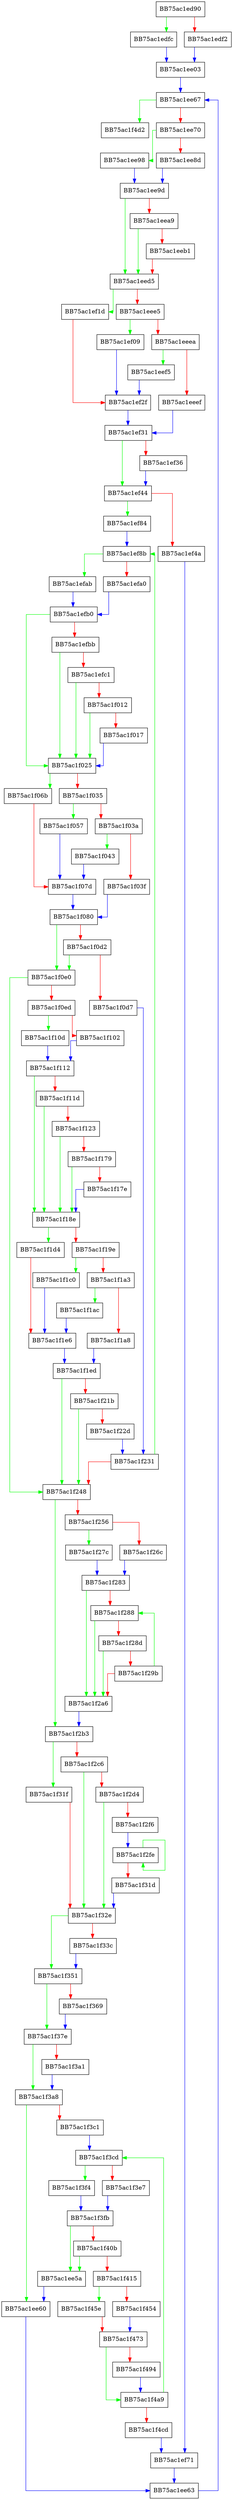 digraph ZSTD_compressBlock_lazy2_dictMatchState {
  node [shape="box"];
  graph [splines=ortho];
  BB75ac1ed90 -> BB75ac1edfc [color="green"];
  BB75ac1ed90 -> BB75ac1edf2 [color="red"];
  BB75ac1edf2 -> BB75ac1ee03 [color="blue"];
  BB75ac1edfc -> BB75ac1ee03 [color="blue"];
  BB75ac1ee03 -> BB75ac1ee67 [color="blue"];
  BB75ac1ee5a -> BB75ac1ee60 [color="blue"];
  BB75ac1ee60 -> BB75ac1ee63 [color="blue"];
  BB75ac1ee63 -> BB75ac1ee67 [color="blue"];
  BB75ac1ee67 -> BB75ac1f4d2 [color="green"];
  BB75ac1ee67 -> BB75ac1ee70 [color="red"];
  BB75ac1ee70 -> BB75ac1ee98 [color="green"];
  BB75ac1ee70 -> BB75ac1ee8d [color="red"];
  BB75ac1ee8d -> BB75ac1ee9d [color="blue"];
  BB75ac1ee98 -> BB75ac1ee9d [color="blue"];
  BB75ac1ee9d -> BB75ac1eed5 [color="green"];
  BB75ac1ee9d -> BB75ac1eea9 [color="red"];
  BB75ac1eea9 -> BB75ac1eed5 [color="green"];
  BB75ac1eea9 -> BB75ac1eeb1 [color="red"];
  BB75ac1eeb1 -> BB75ac1eed5 [color="red"];
  BB75ac1eed5 -> BB75ac1ef1d [color="green"];
  BB75ac1eed5 -> BB75ac1eee5 [color="red"];
  BB75ac1eee5 -> BB75ac1ef09 [color="green"];
  BB75ac1eee5 -> BB75ac1eeea [color="red"];
  BB75ac1eeea -> BB75ac1eef5 [color="green"];
  BB75ac1eeea -> BB75ac1eeef [color="red"];
  BB75ac1eeef -> BB75ac1ef31 [color="blue"];
  BB75ac1eef5 -> BB75ac1ef2f [color="blue"];
  BB75ac1ef09 -> BB75ac1ef2f [color="blue"];
  BB75ac1ef1d -> BB75ac1ef2f [color="red"];
  BB75ac1ef2f -> BB75ac1ef31 [color="blue"];
  BB75ac1ef31 -> BB75ac1ef44 [color="green"];
  BB75ac1ef31 -> BB75ac1ef36 [color="red"];
  BB75ac1ef36 -> BB75ac1ef44 [color="blue"];
  BB75ac1ef44 -> BB75ac1ef84 [color="green"];
  BB75ac1ef44 -> BB75ac1ef4a [color="red"];
  BB75ac1ef4a -> BB75ac1ef71 [color="blue"];
  BB75ac1ef71 -> BB75ac1ee63 [color="blue"];
  BB75ac1ef84 -> BB75ac1ef8b [color="blue"];
  BB75ac1ef8b -> BB75ac1efab [color="green"];
  BB75ac1ef8b -> BB75ac1efa0 [color="red"];
  BB75ac1efa0 -> BB75ac1efb0 [color="blue"];
  BB75ac1efab -> BB75ac1efb0 [color="blue"];
  BB75ac1efb0 -> BB75ac1f025 [color="green"];
  BB75ac1efb0 -> BB75ac1efbb [color="red"];
  BB75ac1efbb -> BB75ac1f025 [color="green"];
  BB75ac1efbb -> BB75ac1efc1 [color="red"];
  BB75ac1efc1 -> BB75ac1f025 [color="green"];
  BB75ac1efc1 -> BB75ac1f012 [color="red"];
  BB75ac1f012 -> BB75ac1f025 [color="green"];
  BB75ac1f012 -> BB75ac1f017 [color="red"];
  BB75ac1f017 -> BB75ac1f025 [color="blue"];
  BB75ac1f025 -> BB75ac1f06b [color="green"];
  BB75ac1f025 -> BB75ac1f035 [color="red"];
  BB75ac1f035 -> BB75ac1f057 [color="green"];
  BB75ac1f035 -> BB75ac1f03a [color="red"];
  BB75ac1f03a -> BB75ac1f043 [color="green"];
  BB75ac1f03a -> BB75ac1f03f [color="red"];
  BB75ac1f03f -> BB75ac1f080 [color="blue"];
  BB75ac1f043 -> BB75ac1f07d [color="blue"];
  BB75ac1f057 -> BB75ac1f07d [color="blue"];
  BB75ac1f06b -> BB75ac1f07d [color="red"];
  BB75ac1f07d -> BB75ac1f080 [color="blue"];
  BB75ac1f080 -> BB75ac1f0e0 [color="green"];
  BB75ac1f080 -> BB75ac1f0d2 [color="red"];
  BB75ac1f0d2 -> BB75ac1f0e0 [color="green"];
  BB75ac1f0d2 -> BB75ac1f0d7 [color="red"];
  BB75ac1f0d7 -> BB75ac1f231 [color="blue"];
  BB75ac1f0e0 -> BB75ac1f248 [color="green"];
  BB75ac1f0e0 -> BB75ac1f0ed [color="red"];
  BB75ac1f0ed -> BB75ac1f10d [color="green"];
  BB75ac1f0ed -> BB75ac1f102 [color="red"];
  BB75ac1f102 -> BB75ac1f112 [color="blue"];
  BB75ac1f10d -> BB75ac1f112 [color="blue"];
  BB75ac1f112 -> BB75ac1f18e [color="green"];
  BB75ac1f112 -> BB75ac1f11d [color="red"];
  BB75ac1f11d -> BB75ac1f18e [color="green"];
  BB75ac1f11d -> BB75ac1f123 [color="red"];
  BB75ac1f123 -> BB75ac1f18e [color="green"];
  BB75ac1f123 -> BB75ac1f179 [color="red"];
  BB75ac1f179 -> BB75ac1f18e [color="green"];
  BB75ac1f179 -> BB75ac1f17e [color="red"];
  BB75ac1f17e -> BB75ac1f18e [color="blue"];
  BB75ac1f18e -> BB75ac1f1d4 [color="green"];
  BB75ac1f18e -> BB75ac1f19e [color="red"];
  BB75ac1f19e -> BB75ac1f1c0 [color="green"];
  BB75ac1f19e -> BB75ac1f1a3 [color="red"];
  BB75ac1f1a3 -> BB75ac1f1ac [color="green"];
  BB75ac1f1a3 -> BB75ac1f1a8 [color="red"];
  BB75ac1f1a8 -> BB75ac1f1ed [color="blue"];
  BB75ac1f1ac -> BB75ac1f1e6 [color="blue"];
  BB75ac1f1c0 -> BB75ac1f1e6 [color="blue"];
  BB75ac1f1d4 -> BB75ac1f1e6 [color="red"];
  BB75ac1f1e6 -> BB75ac1f1ed [color="blue"];
  BB75ac1f1ed -> BB75ac1f248 [color="green"];
  BB75ac1f1ed -> BB75ac1f21b [color="red"];
  BB75ac1f21b -> BB75ac1f248 [color="green"];
  BB75ac1f21b -> BB75ac1f22d [color="red"];
  BB75ac1f22d -> BB75ac1f231 [color="blue"];
  BB75ac1f231 -> BB75ac1ef8b [color="green"];
  BB75ac1f231 -> BB75ac1f248 [color="red"];
  BB75ac1f248 -> BB75ac1f2b3 [color="green"];
  BB75ac1f248 -> BB75ac1f256 [color="red"];
  BB75ac1f256 -> BB75ac1f27c [color="green"];
  BB75ac1f256 -> BB75ac1f26c [color="red"];
  BB75ac1f26c -> BB75ac1f283 [color="blue"];
  BB75ac1f27c -> BB75ac1f283 [color="blue"];
  BB75ac1f283 -> BB75ac1f2a6 [color="green"];
  BB75ac1f283 -> BB75ac1f288 [color="red"];
  BB75ac1f288 -> BB75ac1f2a6 [color="green"];
  BB75ac1f288 -> BB75ac1f28d [color="red"];
  BB75ac1f28d -> BB75ac1f2a6 [color="green"];
  BB75ac1f28d -> BB75ac1f29b [color="red"];
  BB75ac1f29b -> BB75ac1f288 [color="green"];
  BB75ac1f29b -> BB75ac1f2a6 [color="red"];
  BB75ac1f2a6 -> BB75ac1f2b3 [color="blue"];
  BB75ac1f2b3 -> BB75ac1f31f [color="green"];
  BB75ac1f2b3 -> BB75ac1f2c6 [color="red"];
  BB75ac1f2c6 -> BB75ac1f32e [color="green"];
  BB75ac1f2c6 -> BB75ac1f2d4 [color="red"];
  BB75ac1f2d4 -> BB75ac1f32e [color="green"];
  BB75ac1f2d4 -> BB75ac1f2f6 [color="red"];
  BB75ac1f2f6 -> BB75ac1f2fe [color="blue"];
  BB75ac1f2fe -> BB75ac1f2fe [color="green"];
  BB75ac1f2fe -> BB75ac1f31d [color="red"];
  BB75ac1f31d -> BB75ac1f32e [color="blue"];
  BB75ac1f31f -> BB75ac1f32e [color="red"];
  BB75ac1f32e -> BB75ac1f351 [color="green"];
  BB75ac1f32e -> BB75ac1f33c [color="red"];
  BB75ac1f33c -> BB75ac1f351 [color="blue"];
  BB75ac1f351 -> BB75ac1f37e [color="green"];
  BB75ac1f351 -> BB75ac1f369 [color="red"];
  BB75ac1f369 -> BB75ac1f37e [color="blue"];
  BB75ac1f37e -> BB75ac1f3a8 [color="green"];
  BB75ac1f37e -> BB75ac1f3a1 [color="red"];
  BB75ac1f3a1 -> BB75ac1f3a8 [color="blue"];
  BB75ac1f3a8 -> BB75ac1ee60 [color="green"];
  BB75ac1f3a8 -> BB75ac1f3c1 [color="red"];
  BB75ac1f3c1 -> BB75ac1f3cd [color="blue"];
  BB75ac1f3cd -> BB75ac1f3f4 [color="green"];
  BB75ac1f3cd -> BB75ac1f3e7 [color="red"];
  BB75ac1f3e7 -> BB75ac1f3fb [color="blue"];
  BB75ac1f3f4 -> BB75ac1f3fb [color="blue"];
  BB75ac1f3fb -> BB75ac1ee5a [color="green"];
  BB75ac1f3fb -> BB75ac1f40b [color="red"];
  BB75ac1f40b -> BB75ac1ee5a [color="green"];
  BB75ac1f40b -> BB75ac1f415 [color="red"];
  BB75ac1f415 -> BB75ac1f45e [color="green"];
  BB75ac1f415 -> BB75ac1f454 [color="red"];
  BB75ac1f454 -> BB75ac1f473 [color="blue"];
  BB75ac1f45e -> BB75ac1f473 [color="red"];
  BB75ac1f473 -> BB75ac1f4a9 [color="green"];
  BB75ac1f473 -> BB75ac1f494 [color="red"];
  BB75ac1f494 -> BB75ac1f4a9 [color="blue"];
  BB75ac1f4a9 -> BB75ac1f3cd [color="green"];
  BB75ac1f4a9 -> BB75ac1f4cd [color="red"];
  BB75ac1f4cd -> BB75ac1ef71 [color="blue"];
}